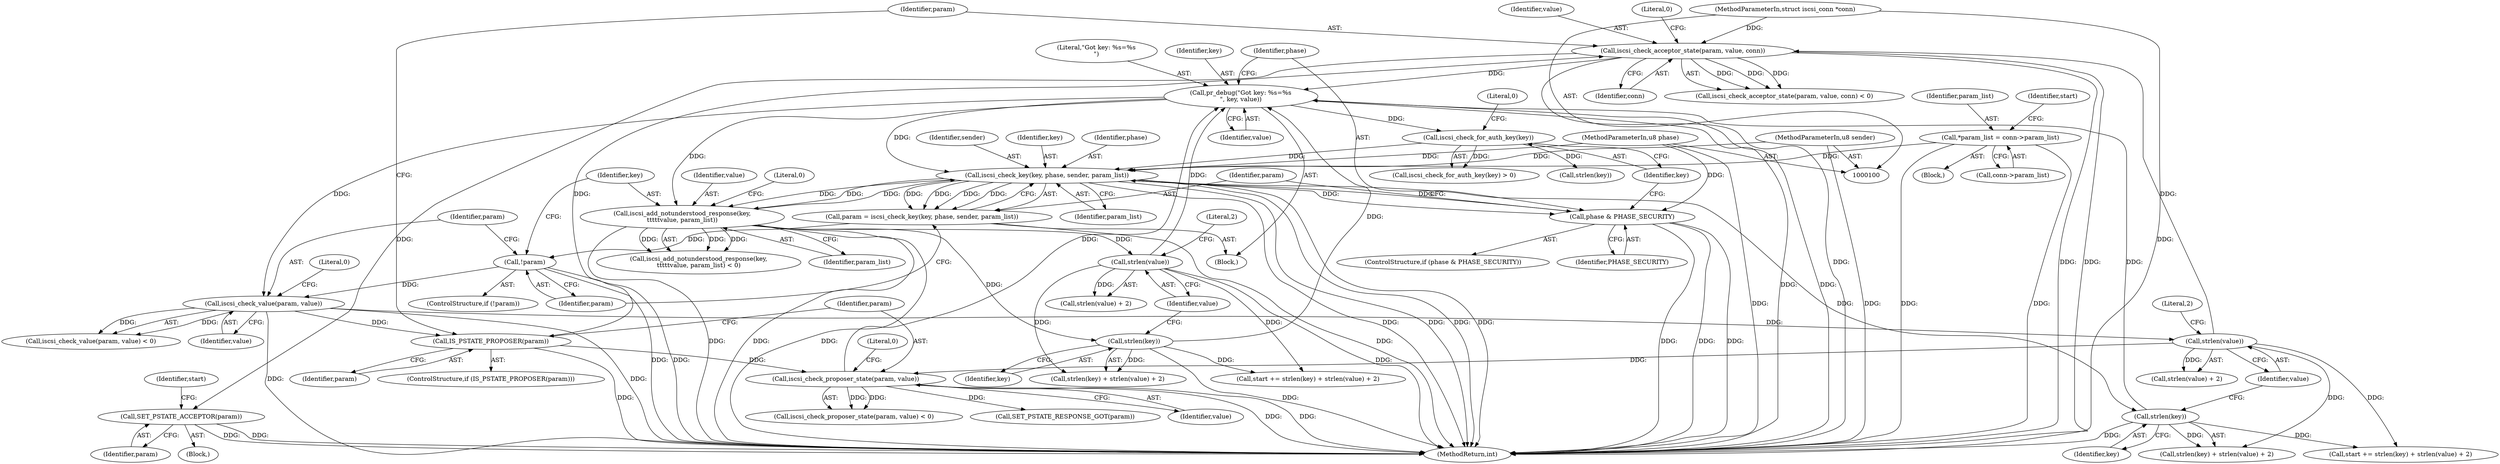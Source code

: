 digraph "0_linux_cea4dcfdad926a27a18e188720efe0f2c9403456_0@pointer" {
"1000296" [label="(Call,SET_PSTATE_ACCEPTOR(param))"];
"1000285" [label="(Call,iscsi_check_acceptor_state(param, value, conn))"];
"1000264" [label="(Call,IS_PSTATE_PROPOSER(param))"];
"1000244" [label="(Call,iscsi_check_value(param, value))"];
"1000216" [label="(Call,!param)"];
"1000208" [label="(Call,param = iscsi_check_key(key, phase, sender, param_list))"];
"1000210" [label="(Call,iscsi_check_key(key, phase, sender, param_list))"];
"1000189" [label="(Call,iscsi_check_for_auth_key(key))"];
"1000178" [label="(Call,pr_debug(\"Got key: %s=%s\n\", key, value))"];
"1000235" [label="(Call,strlen(key))"];
"1000221" [label="(Call,iscsi_add_notunderstood_response(key,\n\t\t\t\t\tvalue, param_list))"];
"1000257" [label="(Call,strlen(key))"];
"1000238" [label="(Call,strlen(value))"];
"1000269" [label="(Call,iscsi_check_proposer_state(param, value))"];
"1000260" [label="(Call,strlen(value))"];
"1000183" [label="(Call,phase & PHASE_SECURITY)"];
"1000101" [label="(MethodParameterIn,u8 phase)"];
"1000102" [label="(MethodParameterIn,u8 sender)"];
"1000108" [label="(Call,*param_list = conn->param_list)"];
"1000105" [label="(MethodParameterIn,struct iscsi_conn *conn)"];
"1000285" [label="(Call,iscsi_check_acceptor_state(param, value, conn))"];
"1000108" [label="(Call,*param_list = conn->param_list)"];
"1000116" [label="(Identifier,start)"];
"1000268" [label="(Call,iscsi_check_proposer_state(param, value) < 0)"];
"1000189" [label="(Call,iscsi_check_for_auth_key(key))"];
"1000265" [label="(Identifier,param)"];
"1000184" [label="(Identifier,phase)"];
"1000109" [label="(Identifier,param_list)"];
"1000247" [label="(Literal,0)"];
"1000102" [label="(MethodParameterIn,u8 sender)"];
"1000220" [label="(Call,iscsi_add_notunderstood_response(key,\n\t\t\t\t\tvalue, param_list) < 0)"];
"1000244" [label="(Call,iscsi_check_value(param, value))"];
"1000279" [label="(Call,SET_PSTATE_RESPONSE_GOT(param))"];
"1000106" [label="(Block,)"];
"1000302" [label="(MethodReturn,int)"];
"1000101" [label="(MethodParameterIn,u8 phase)"];
"1000179" [label="(Literal,\"Got key: %s=%s\n\")"];
"1000243" [label="(Call,iscsi_check_value(param, value) < 0)"];
"1000235" [label="(Call,strlen(key))"];
"1000221" [label="(Call,iscsi_add_notunderstood_response(key,\n\t\t\t\t\tvalue, param_list))"];
"1000223" [label="(Identifier,value)"];
"1000157" [label="(Identifier,start)"];
"1000232" [label="(Call,start += strlen(key) + strlen(value) + 2)"];
"1000288" [label="(Identifier,conn)"];
"1000264" [label="(Call,IS_PSTATE_PROPOSER(param))"];
"1000237" [label="(Call,strlen(value) + 2)"];
"1000182" [label="(ControlStructure,if (phase & PHASE_SECURITY))"];
"1000297" [label="(Identifier,param)"];
"1000286" [label="(Identifier,param)"];
"1000180" [label="(Identifier,key)"];
"1000110" [label="(Call,conn->param_list)"];
"1000225" [label="(Literal,0)"];
"1000270" [label="(Identifier,param)"];
"1000212" [label="(Identifier,phase)"];
"1000256" [label="(Call,strlen(key) + strlen(value) + 2)"];
"1000236" [label="(Identifier,key)"];
"1000284" [label="(Call,iscsi_check_acceptor_state(param, value, conn) < 0)"];
"1000178" [label="(Call,pr_debug(\"Got key: %s=%s\n\", key, value))"];
"1000213" [label="(Identifier,sender)"];
"1000258" [label="(Identifier,key)"];
"1000240" [label="(Literal,2)"];
"1000191" [label="(Literal,0)"];
"1000190" [label="(Identifier,key)"];
"1000260" [label="(Call,strlen(value))"];
"1000254" [label="(Call,start += strlen(key) + strlen(value) + 2)"];
"1000208" [label="(Call,param = iscsi_check_key(key, phase, sender, param_list))"];
"1000262" [label="(Literal,2)"];
"1000257" [label="(Call,strlen(key))"];
"1000211" [label="(Identifier,key)"];
"1000263" [label="(ControlStructure,if (IS_PSTATE_PROPOSER(param)))"];
"1000272" [label="(Literal,0)"];
"1000269" [label="(Call,iscsi_check_proposer_state(param, value))"];
"1000216" [label="(Call,!param)"];
"1000159" [label="(Block,)"];
"1000282" [label="(Block,)"];
"1000246" [label="(Identifier,value)"];
"1000287" [label="(Identifier,value)"];
"1000238" [label="(Call,strlen(value))"];
"1000224" [label="(Identifier,param_list)"];
"1000222" [label="(Identifier,key)"];
"1000198" [label="(Call,strlen(key))"];
"1000217" [label="(Identifier,param)"];
"1000183" [label="(Call,phase & PHASE_SECURITY)"];
"1000239" [label="(Identifier,value)"];
"1000210" [label="(Call,iscsi_check_key(key, phase, sender, param_list))"];
"1000259" [label="(Call,strlen(value) + 2)"];
"1000289" [label="(Literal,0)"];
"1000214" [label="(Identifier,param_list)"];
"1000185" [label="(Identifier,PHASE_SECURITY)"];
"1000181" [label="(Identifier,value)"];
"1000261" [label="(Identifier,value)"];
"1000271" [label="(Identifier,value)"];
"1000245" [label="(Identifier,param)"];
"1000234" [label="(Call,strlen(key) + strlen(value) + 2)"];
"1000209" [label="(Identifier,param)"];
"1000296" [label="(Call,SET_PSTATE_ACCEPTOR(param))"];
"1000215" [label="(ControlStructure,if (!param))"];
"1000105" [label="(MethodParameterIn,struct iscsi_conn *conn)"];
"1000188" [label="(Call,iscsi_check_for_auth_key(key) > 0)"];
"1000296" -> "1000282"  [label="AST: "];
"1000296" -> "1000297"  [label="CFG: "];
"1000297" -> "1000296"  [label="AST: "];
"1000157" -> "1000296"  [label="CFG: "];
"1000296" -> "1000302"  [label="DDG: "];
"1000296" -> "1000302"  [label="DDG: "];
"1000285" -> "1000296"  [label="DDG: "];
"1000285" -> "1000284"  [label="AST: "];
"1000285" -> "1000288"  [label="CFG: "];
"1000286" -> "1000285"  [label="AST: "];
"1000287" -> "1000285"  [label="AST: "];
"1000288" -> "1000285"  [label="AST: "];
"1000289" -> "1000285"  [label="CFG: "];
"1000285" -> "1000302"  [label="DDG: "];
"1000285" -> "1000302"  [label="DDG: "];
"1000285" -> "1000302"  [label="DDG: "];
"1000285" -> "1000178"  [label="DDG: "];
"1000285" -> "1000284"  [label="DDG: "];
"1000285" -> "1000284"  [label="DDG: "];
"1000285" -> "1000284"  [label="DDG: "];
"1000264" -> "1000285"  [label="DDG: "];
"1000260" -> "1000285"  [label="DDG: "];
"1000105" -> "1000285"  [label="DDG: "];
"1000264" -> "1000263"  [label="AST: "];
"1000264" -> "1000265"  [label="CFG: "];
"1000265" -> "1000264"  [label="AST: "];
"1000270" -> "1000264"  [label="CFG: "];
"1000286" -> "1000264"  [label="CFG: "];
"1000264" -> "1000302"  [label="DDG: "];
"1000244" -> "1000264"  [label="DDG: "];
"1000264" -> "1000269"  [label="DDG: "];
"1000244" -> "1000243"  [label="AST: "];
"1000244" -> "1000246"  [label="CFG: "];
"1000245" -> "1000244"  [label="AST: "];
"1000246" -> "1000244"  [label="AST: "];
"1000247" -> "1000244"  [label="CFG: "];
"1000244" -> "1000302"  [label="DDG: "];
"1000244" -> "1000302"  [label="DDG: "];
"1000244" -> "1000243"  [label="DDG: "];
"1000244" -> "1000243"  [label="DDG: "];
"1000216" -> "1000244"  [label="DDG: "];
"1000178" -> "1000244"  [label="DDG: "];
"1000244" -> "1000260"  [label="DDG: "];
"1000216" -> "1000215"  [label="AST: "];
"1000216" -> "1000217"  [label="CFG: "];
"1000217" -> "1000216"  [label="AST: "];
"1000222" -> "1000216"  [label="CFG: "];
"1000245" -> "1000216"  [label="CFG: "];
"1000216" -> "1000302"  [label="DDG: "];
"1000216" -> "1000302"  [label="DDG: "];
"1000208" -> "1000216"  [label="DDG: "];
"1000208" -> "1000159"  [label="AST: "];
"1000208" -> "1000210"  [label="CFG: "];
"1000209" -> "1000208"  [label="AST: "];
"1000210" -> "1000208"  [label="AST: "];
"1000217" -> "1000208"  [label="CFG: "];
"1000208" -> "1000302"  [label="DDG: "];
"1000210" -> "1000208"  [label="DDG: "];
"1000210" -> "1000208"  [label="DDG: "];
"1000210" -> "1000208"  [label="DDG: "];
"1000210" -> "1000208"  [label="DDG: "];
"1000210" -> "1000214"  [label="CFG: "];
"1000211" -> "1000210"  [label="AST: "];
"1000212" -> "1000210"  [label="AST: "];
"1000213" -> "1000210"  [label="AST: "];
"1000214" -> "1000210"  [label="AST: "];
"1000210" -> "1000302"  [label="DDG: "];
"1000210" -> "1000302"  [label="DDG: "];
"1000210" -> "1000302"  [label="DDG: "];
"1000210" -> "1000302"  [label="DDG: "];
"1000210" -> "1000183"  [label="DDG: "];
"1000189" -> "1000210"  [label="DDG: "];
"1000178" -> "1000210"  [label="DDG: "];
"1000183" -> "1000210"  [label="DDG: "];
"1000101" -> "1000210"  [label="DDG: "];
"1000102" -> "1000210"  [label="DDG: "];
"1000108" -> "1000210"  [label="DDG: "];
"1000221" -> "1000210"  [label="DDG: "];
"1000210" -> "1000221"  [label="DDG: "];
"1000210" -> "1000221"  [label="DDG: "];
"1000210" -> "1000257"  [label="DDG: "];
"1000189" -> "1000188"  [label="AST: "];
"1000189" -> "1000190"  [label="CFG: "];
"1000190" -> "1000189"  [label="AST: "];
"1000191" -> "1000189"  [label="CFG: "];
"1000189" -> "1000188"  [label="DDG: "];
"1000178" -> "1000189"  [label="DDG: "];
"1000189" -> "1000198"  [label="DDG: "];
"1000178" -> "1000159"  [label="AST: "];
"1000178" -> "1000181"  [label="CFG: "];
"1000179" -> "1000178"  [label="AST: "];
"1000180" -> "1000178"  [label="AST: "];
"1000181" -> "1000178"  [label="AST: "];
"1000184" -> "1000178"  [label="CFG: "];
"1000178" -> "1000302"  [label="DDG: "];
"1000178" -> "1000302"  [label="DDG: "];
"1000235" -> "1000178"  [label="DDG: "];
"1000257" -> "1000178"  [label="DDG: "];
"1000238" -> "1000178"  [label="DDG: "];
"1000269" -> "1000178"  [label="DDG: "];
"1000178" -> "1000221"  [label="DDG: "];
"1000235" -> "1000234"  [label="AST: "];
"1000235" -> "1000236"  [label="CFG: "];
"1000236" -> "1000235"  [label="AST: "];
"1000239" -> "1000235"  [label="CFG: "];
"1000235" -> "1000302"  [label="DDG: "];
"1000235" -> "1000232"  [label="DDG: "];
"1000235" -> "1000234"  [label="DDG: "];
"1000221" -> "1000235"  [label="DDG: "];
"1000221" -> "1000220"  [label="AST: "];
"1000221" -> "1000224"  [label="CFG: "];
"1000222" -> "1000221"  [label="AST: "];
"1000223" -> "1000221"  [label="AST: "];
"1000224" -> "1000221"  [label="AST: "];
"1000225" -> "1000221"  [label="CFG: "];
"1000221" -> "1000302"  [label="DDG: "];
"1000221" -> "1000302"  [label="DDG: "];
"1000221" -> "1000302"  [label="DDG: "];
"1000221" -> "1000220"  [label="DDG: "];
"1000221" -> "1000220"  [label="DDG: "];
"1000221" -> "1000220"  [label="DDG: "];
"1000221" -> "1000238"  [label="DDG: "];
"1000257" -> "1000256"  [label="AST: "];
"1000257" -> "1000258"  [label="CFG: "];
"1000258" -> "1000257"  [label="AST: "];
"1000261" -> "1000257"  [label="CFG: "];
"1000257" -> "1000302"  [label="DDG: "];
"1000257" -> "1000254"  [label="DDG: "];
"1000257" -> "1000256"  [label="DDG: "];
"1000238" -> "1000237"  [label="AST: "];
"1000238" -> "1000239"  [label="CFG: "];
"1000239" -> "1000238"  [label="AST: "];
"1000240" -> "1000238"  [label="CFG: "];
"1000238" -> "1000302"  [label="DDG: "];
"1000238" -> "1000232"  [label="DDG: "];
"1000238" -> "1000234"  [label="DDG: "];
"1000238" -> "1000237"  [label="DDG: "];
"1000269" -> "1000268"  [label="AST: "];
"1000269" -> "1000271"  [label="CFG: "];
"1000270" -> "1000269"  [label="AST: "];
"1000271" -> "1000269"  [label="AST: "];
"1000272" -> "1000269"  [label="CFG: "];
"1000269" -> "1000302"  [label="DDG: "];
"1000269" -> "1000302"  [label="DDG: "];
"1000269" -> "1000268"  [label="DDG: "];
"1000269" -> "1000268"  [label="DDG: "];
"1000260" -> "1000269"  [label="DDG: "];
"1000269" -> "1000279"  [label="DDG: "];
"1000260" -> "1000259"  [label="AST: "];
"1000260" -> "1000261"  [label="CFG: "];
"1000261" -> "1000260"  [label="AST: "];
"1000262" -> "1000260"  [label="CFG: "];
"1000260" -> "1000254"  [label="DDG: "];
"1000260" -> "1000256"  [label="DDG: "];
"1000260" -> "1000259"  [label="DDG: "];
"1000183" -> "1000182"  [label="AST: "];
"1000183" -> "1000185"  [label="CFG: "];
"1000184" -> "1000183"  [label="AST: "];
"1000185" -> "1000183"  [label="AST: "];
"1000190" -> "1000183"  [label="CFG: "];
"1000209" -> "1000183"  [label="CFG: "];
"1000183" -> "1000302"  [label="DDG: "];
"1000183" -> "1000302"  [label="DDG: "];
"1000183" -> "1000302"  [label="DDG: "];
"1000101" -> "1000183"  [label="DDG: "];
"1000101" -> "1000100"  [label="AST: "];
"1000101" -> "1000302"  [label="DDG: "];
"1000102" -> "1000100"  [label="AST: "];
"1000102" -> "1000302"  [label="DDG: "];
"1000108" -> "1000106"  [label="AST: "];
"1000108" -> "1000110"  [label="CFG: "];
"1000109" -> "1000108"  [label="AST: "];
"1000110" -> "1000108"  [label="AST: "];
"1000116" -> "1000108"  [label="CFG: "];
"1000108" -> "1000302"  [label="DDG: "];
"1000108" -> "1000302"  [label="DDG: "];
"1000105" -> "1000100"  [label="AST: "];
"1000105" -> "1000302"  [label="DDG: "];
}
